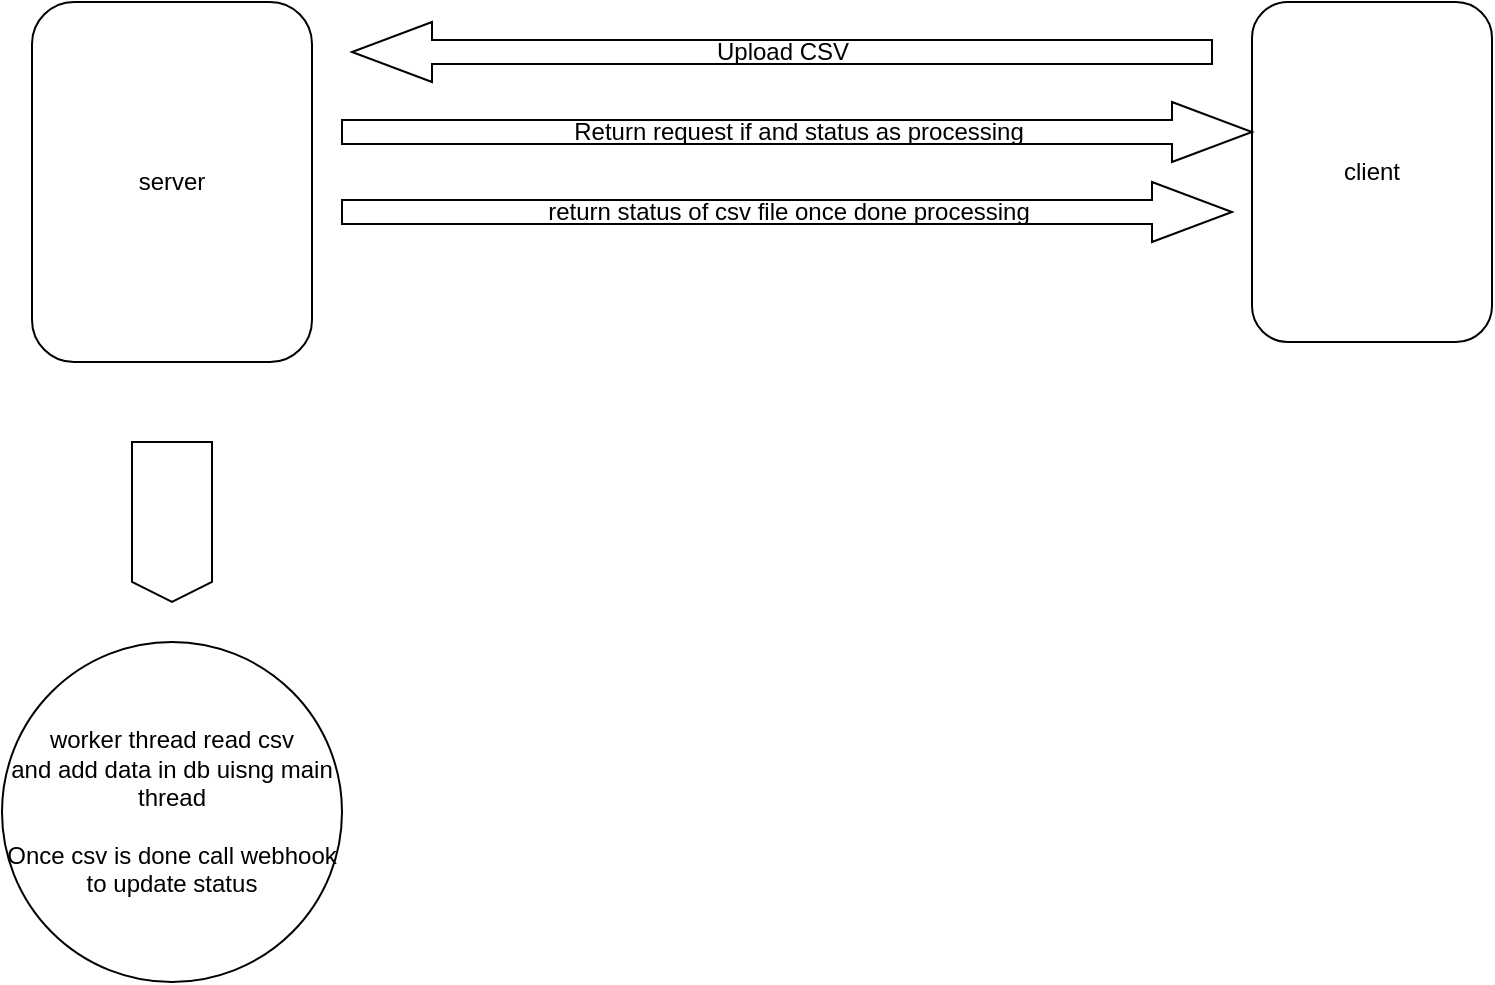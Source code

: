 <mxfile version="24.6.4" type="github">
  <diagram name="Page-1" id="IarUlSKgpGfnts6NBHH6">
    <mxGraphModel dx="1425" dy="740" grid="1" gridSize="10" guides="1" tooltips="1" connect="1" arrows="1" fold="1" page="1" pageScale="1" pageWidth="850" pageHeight="1100" math="0" shadow="0">
      <root>
        <mxCell id="0" />
        <mxCell id="1" parent="0" />
        <mxCell id="VfUQT2xHoAXcWzJDXcKM-1" value="server" style="rounded=1;whiteSpace=wrap;html=1;" vertex="1" parent="1">
          <mxGeometry x="70" y="130" width="140" height="180" as="geometry" />
        </mxCell>
        <mxCell id="VfUQT2xHoAXcWzJDXcKM-2" value="client" style="rounded=1;whiteSpace=wrap;html=1;" vertex="1" parent="1">
          <mxGeometry x="680" y="130" width="120" height="170" as="geometry" />
        </mxCell>
        <mxCell id="VfUQT2xHoAXcWzJDXcKM-3" value="Upload CSV" style="html=1;shadow=0;dashed=0;align=center;verticalAlign=middle;shape=mxgraph.arrows2.arrow;dy=0.6;dx=40;flipH=1;notch=0;" vertex="1" parent="1">
          <mxGeometry x="230" y="140" width="430" height="30" as="geometry" />
        </mxCell>
        <mxCell id="VfUQT2xHoAXcWzJDXcKM-4" value="" style="html=1;shadow=0;dashed=0;align=center;verticalAlign=middle;shape=mxgraph.arrows2.arrow;dy=0;dx=10;notch=0;direction=south;" vertex="1" parent="1">
          <mxGeometry x="120" y="350" width="40" height="80" as="geometry" />
        </mxCell>
        <mxCell id="VfUQT2xHoAXcWzJDXcKM-5" value="worker thread read csv&lt;br&gt;and add data in db uisng main thread&lt;br&gt;&lt;br&gt;Once csv is done call webhook to update status" style="ellipse;whiteSpace=wrap;html=1;aspect=fixed;" vertex="1" parent="1">
          <mxGeometry x="55" y="450" width="170" height="170" as="geometry" />
        </mxCell>
        <mxCell id="VfUQT2xHoAXcWzJDXcKM-6" value="Return request if and status as processing" style="html=1;shadow=0;dashed=0;align=center;verticalAlign=middle;shape=mxgraph.arrows2.arrow;dy=0.6;dx=40;notch=0;" vertex="1" parent="1">
          <mxGeometry x="225" y="180" width="455" height="30" as="geometry" />
        </mxCell>
        <mxCell id="VfUQT2xHoAXcWzJDXcKM-7" value="return status of csv file once done processing" style="html=1;shadow=0;dashed=0;align=center;verticalAlign=middle;shape=mxgraph.arrows2.arrow;dy=0.6;dx=40;notch=0;" vertex="1" parent="1">
          <mxGeometry x="225" y="220" width="445" height="30" as="geometry" />
        </mxCell>
      </root>
    </mxGraphModel>
  </diagram>
</mxfile>
